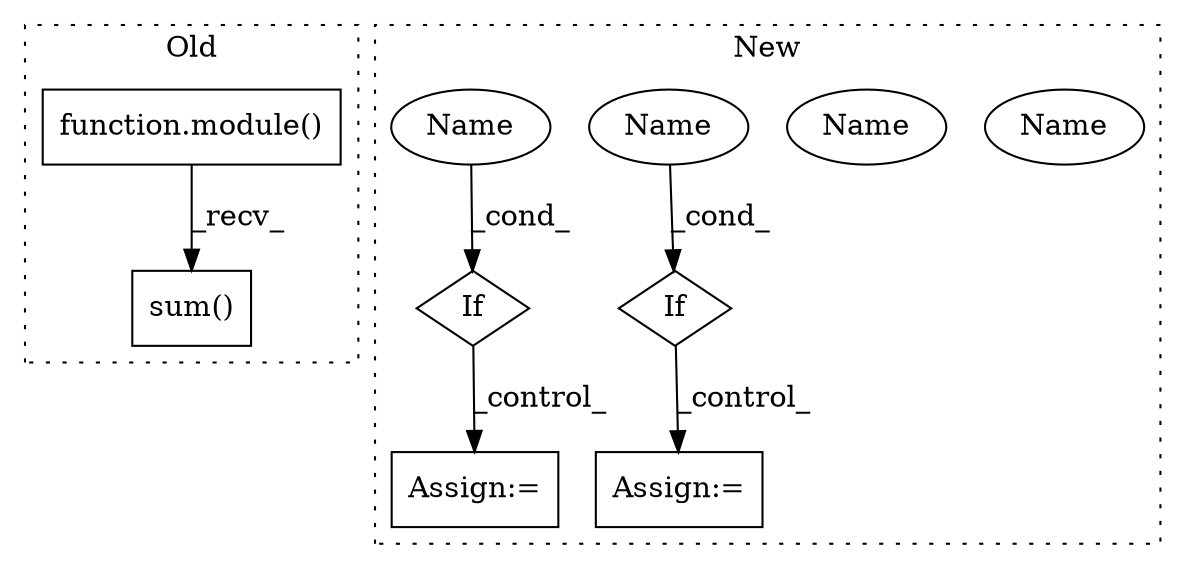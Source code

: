 digraph G {
subgraph cluster0 {
1 [label="function.module()" a="75" s="676,686" l="7,1" shape="box"];
4 [label="sum()" a="75" s="676" l="17" shape="box"];
label = "Old";
style="dotted";
}
subgraph cluster1 {
2 [label="If" a="96" s="644" l="3" shape="diamond"];
3 [label="Assign:=" a="68" s="715" l="3" shape="box"];
5 [label="Name" a="87" s="647" l="7" shape="ellipse"];
6 [label="If" a="96" s="881" l="3" shape="diamond"];
7 [label="Name" a="87" s="884" l="7" shape="ellipse"];
8 [label="Assign:=" a="68" s="902" l="3" shape="box"];
9 [label="Name" a="87" s="647" l="7" shape="ellipse"];
10 [label="Name" a="87" s="884" l="7" shape="ellipse"];
label = "New";
style="dotted";
}
1 -> 4 [label="_recv_"];
2 -> 3 [label="_control_"];
6 -> 8 [label="_control_"];
9 -> 2 [label="_cond_"];
10 -> 6 [label="_cond_"];
}